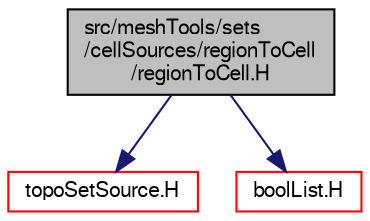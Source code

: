 digraph "src/meshTools/sets/cellSources/regionToCell/regionToCell.H"
{
  bgcolor="transparent";
  edge [fontname="FreeSans",fontsize="10",labelfontname="FreeSans",labelfontsize="10"];
  node [fontname="FreeSans",fontsize="10",shape=record];
  Node1 [label="src/meshTools/sets\l/cellSources/regionToCell\l/regionToCell.H",height=0.2,width=0.4,color="black", fillcolor="grey75", style="filled" fontcolor="black"];
  Node1 -> Node2 [color="midnightblue",fontsize="10",style="solid",fontname="FreeSans"];
  Node2 [label="topoSetSource.H",height=0.2,width=0.4,color="red",URL="$a07010.html"];
  Node1 -> Node3 [color="midnightblue",fontsize="10",style="solid",fontname="FreeSans"];
  Node3 [label="boolList.H",height=0.2,width=0.4,color="red",URL="$a08343.html"];
}
